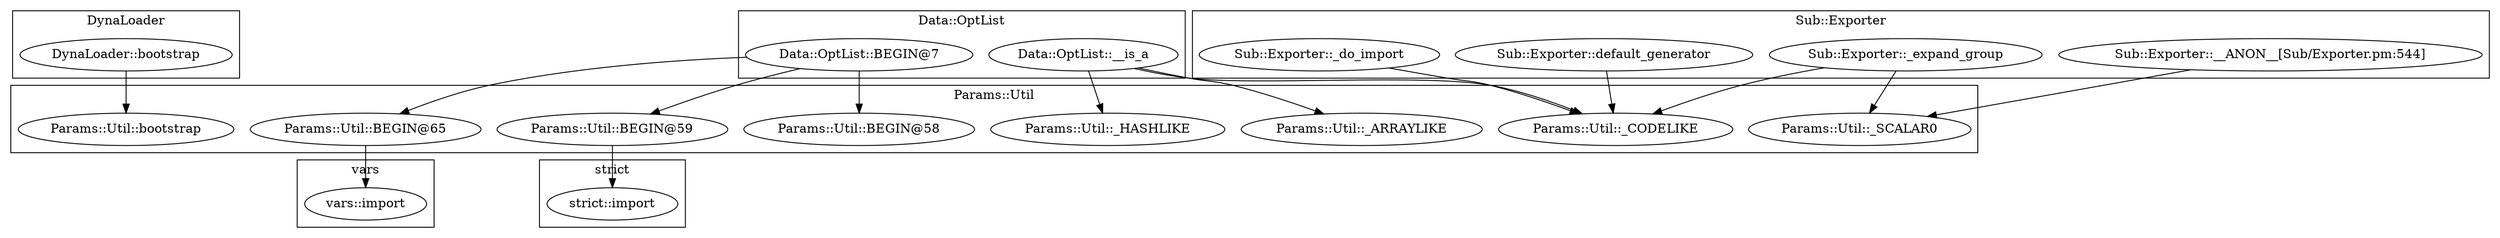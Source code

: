 digraph {
graph [overlap=false]
subgraph cluster_DynaLoader {
	label="DynaLoader";
	"DynaLoader::bootstrap";
}
subgraph cluster_vars {
	label="vars";
	"vars::import";
}
subgraph cluster_Data_OptList {
	label="Data::OptList";
	"Data::OptList::__is_a";
	"Data::OptList::BEGIN@7";
}
subgraph cluster_Params_Util {
	label="Params::Util";
	"Params::Util::bootstrap";
	"Params::Util::_ARRAYLIKE";
	"Params::Util::BEGIN@65";
	"Params::Util::BEGIN@58";
	"Params::Util::_CODELIKE";
	"Params::Util::_SCALAR0";
	"Params::Util::_HASHLIKE";
	"Params::Util::BEGIN@59";
}
subgraph cluster_Sub_Exporter {
	label="Sub::Exporter";
	"Sub::Exporter::default_generator";
	"Sub::Exporter::_expand_group";
	"Sub::Exporter::__ANON__[Sub/Exporter.pm:544]";
	"Sub::Exporter::_do_import";
}
subgraph cluster_strict {
	label="strict";
	"strict::import";
}
"DynaLoader::bootstrap" -> "Params::Util::bootstrap";
"Data::OptList::BEGIN@7" -> "Params::Util::BEGIN@59";
"Data::OptList::__is_a" -> "Params::Util::_HASHLIKE";
"Data::OptList::BEGIN@7" -> "Params::Util::BEGIN@65";
"Data::OptList::__is_a" -> "Params::Util::_ARRAYLIKE";
"Data::OptList::BEGIN@7" -> "Params::Util::BEGIN@58";
"Sub::Exporter::default_generator" -> "Params::Util::_CODELIKE";
"Sub::Exporter::_expand_group" -> "Params::Util::_CODELIKE";
"Data::OptList::__is_a" -> "Params::Util::_CODELIKE";
"Sub::Exporter::_do_import" -> "Params::Util::_CODELIKE";
"Params::Util::BEGIN@65" -> "vars::import";
"Sub::Exporter::_expand_group" -> "Params::Util::_SCALAR0";
"Sub::Exporter::__ANON__[Sub/Exporter.pm:544]" -> "Params::Util::_SCALAR0";
"Params::Util::BEGIN@59" -> "strict::import";
}

